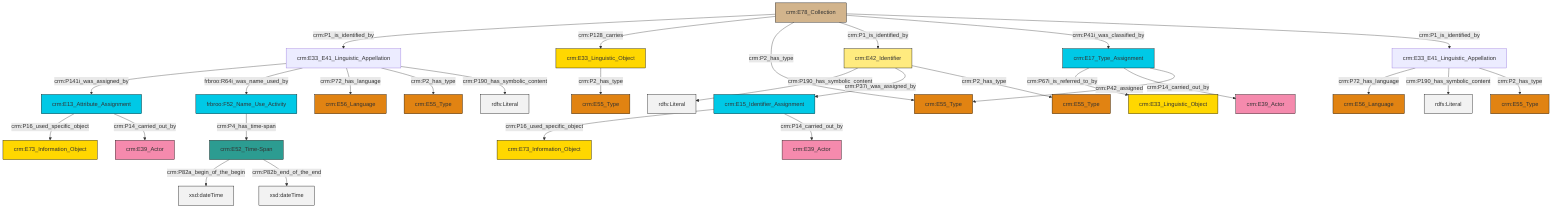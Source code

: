 graph TD
classDef Literal fill:#f2f2f2,stroke:#000000;
classDef CRM_Entity fill:#FFFFFF,stroke:#000000;
classDef Temporal_Entity fill:#00C9E6, stroke:#000000;
classDef Type fill:#E18312, stroke:#000000;
classDef Time-Span fill:#2C9C91, stroke:#000000;
classDef Appellation fill:#FFEB7F, stroke:#000000;
classDef Place fill:#008836, stroke:#000000;
classDef Persistent_Item fill:#B266B2, stroke:#000000;
classDef Conceptual_Object fill:#FFD700, stroke:#000000;
classDef Physical_Thing fill:#D2B48C, stroke:#000000;
classDef Actor fill:#f58aad, stroke:#000000;
classDef PC_Classes fill:#4ce600, stroke:#000000;
classDef Multi fill:#cccccc,stroke:#000000;

0["crm:E33_E41_Linguistic_Appellation"]:::Default -->|crm:P141i_was_assigned_by| 1["crm:E13_Attribute_Assignment"]:::Temporal_Entity
2["crm:E15_Identifier_Assignment"]:::Temporal_Entity -->|crm:P16_used_specific_object| 3["crm:E73_Information_Object"]:::Conceptual_Object
4["crm:E52_Time-Span"]:::Time-Span -->|crm:P82a_begin_of_the_begin| 5[xsd:dateTime]:::Literal
0["crm:E33_E41_Linguistic_Appellation"]:::Default -->|frbroo:R64i_was_name_used_by| 6["frbroo:F52_Name_Use_Activity"]:::Temporal_Entity
7["crm:E33_E41_Linguistic_Appellation"]:::Default -->|crm:P72_has_language| 8["crm:E56_Language"]:::Type
0["crm:E33_E41_Linguistic_Appellation"]:::Default -->|crm:P72_has_language| 11["crm:E56_Language"]:::Type
16["crm:E42_Identifier"]:::Appellation -->|crm:P190_has_symbolic_content| 17[rdfs:Literal]:::Literal
1["crm:E13_Attribute_Assignment"]:::Temporal_Entity -->|crm:P16_used_specific_object| 18["crm:E73_Information_Object"]:::Conceptual_Object
7["crm:E33_E41_Linguistic_Appellation"]:::Default -->|crm:P190_has_symbolic_content| 19[rdfs:Literal]:::Literal
4["crm:E52_Time-Span"]:::Time-Span -->|crm:P82b_end_of_the_end| 20[xsd:dateTime]:::Literal
21["crm:E33_Linguistic_Object"]:::Conceptual_Object -->|crm:P2_has_type| 22["crm:E55_Type"]:::Type
23["crm:E78_Collection"]:::Physical_Thing -->|crm:P1_is_identified_by| 0["crm:E33_E41_Linguistic_Appellation"]:::Default
23["crm:E78_Collection"]:::Physical_Thing -->|crm:P128_carries| 21["crm:E33_Linguistic_Object"]:::Conceptual_Object
16["crm:E42_Identifier"]:::Appellation -->|crm:P37i_was_assigned_by| 2["crm:E15_Identifier_Assignment"]:::Temporal_Entity
23["crm:E78_Collection"]:::Physical_Thing -->|crm:P2_has_type| 9["crm:E55_Type"]:::Type
30["crm:E17_Type_Assignment"]:::Temporal_Entity -->|crm:P67i_is_referred_to_by| 28["crm:E33_Linguistic_Object"]:::Conceptual_Object
6["frbroo:F52_Name_Use_Activity"]:::Temporal_Entity -->|crm:P4_has_time-span| 4["crm:E52_Time-Span"]:::Time-Span
2["crm:E15_Identifier_Assignment"]:::Temporal_Entity -->|crm:P14_carried_out_by| 38["crm:E39_Actor"]:::Actor
0["crm:E33_E41_Linguistic_Appellation"]:::Default -->|crm:P2_has_type| 13["crm:E55_Type"]:::Type
16["crm:E42_Identifier"]:::Appellation -->|crm:P2_has_type| 43["crm:E55_Type"]:::Type
7["crm:E33_E41_Linguistic_Appellation"]:::Default -->|crm:P2_has_type| 41["crm:E55_Type"]:::Type
30["crm:E17_Type_Assignment"]:::Temporal_Entity -->|crm:P14_carried_out_by| 32["crm:E39_Actor"]:::Actor
23["crm:E78_Collection"]:::Physical_Thing -->|crm:P1_is_identified_by| 16["crm:E42_Identifier"]:::Appellation
30["crm:E17_Type_Assignment"]:::Temporal_Entity -->|crm:P42_assigned| 9["crm:E55_Type"]:::Type
23["crm:E78_Collection"]:::Physical_Thing -->|crm:P41i_was_classified_by| 30["crm:E17_Type_Assignment"]:::Temporal_Entity
1["crm:E13_Attribute_Assignment"]:::Temporal_Entity -->|crm:P14_carried_out_by| 34["crm:E39_Actor"]:::Actor
0["crm:E33_E41_Linguistic_Appellation"]:::Default -->|crm:P190_has_symbolic_content| 51[rdfs:Literal]:::Literal
23["crm:E78_Collection"]:::Physical_Thing -->|crm:P1_is_identified_by| 7["crm:E33_E41_Linguistic_Appellation"]:::Default